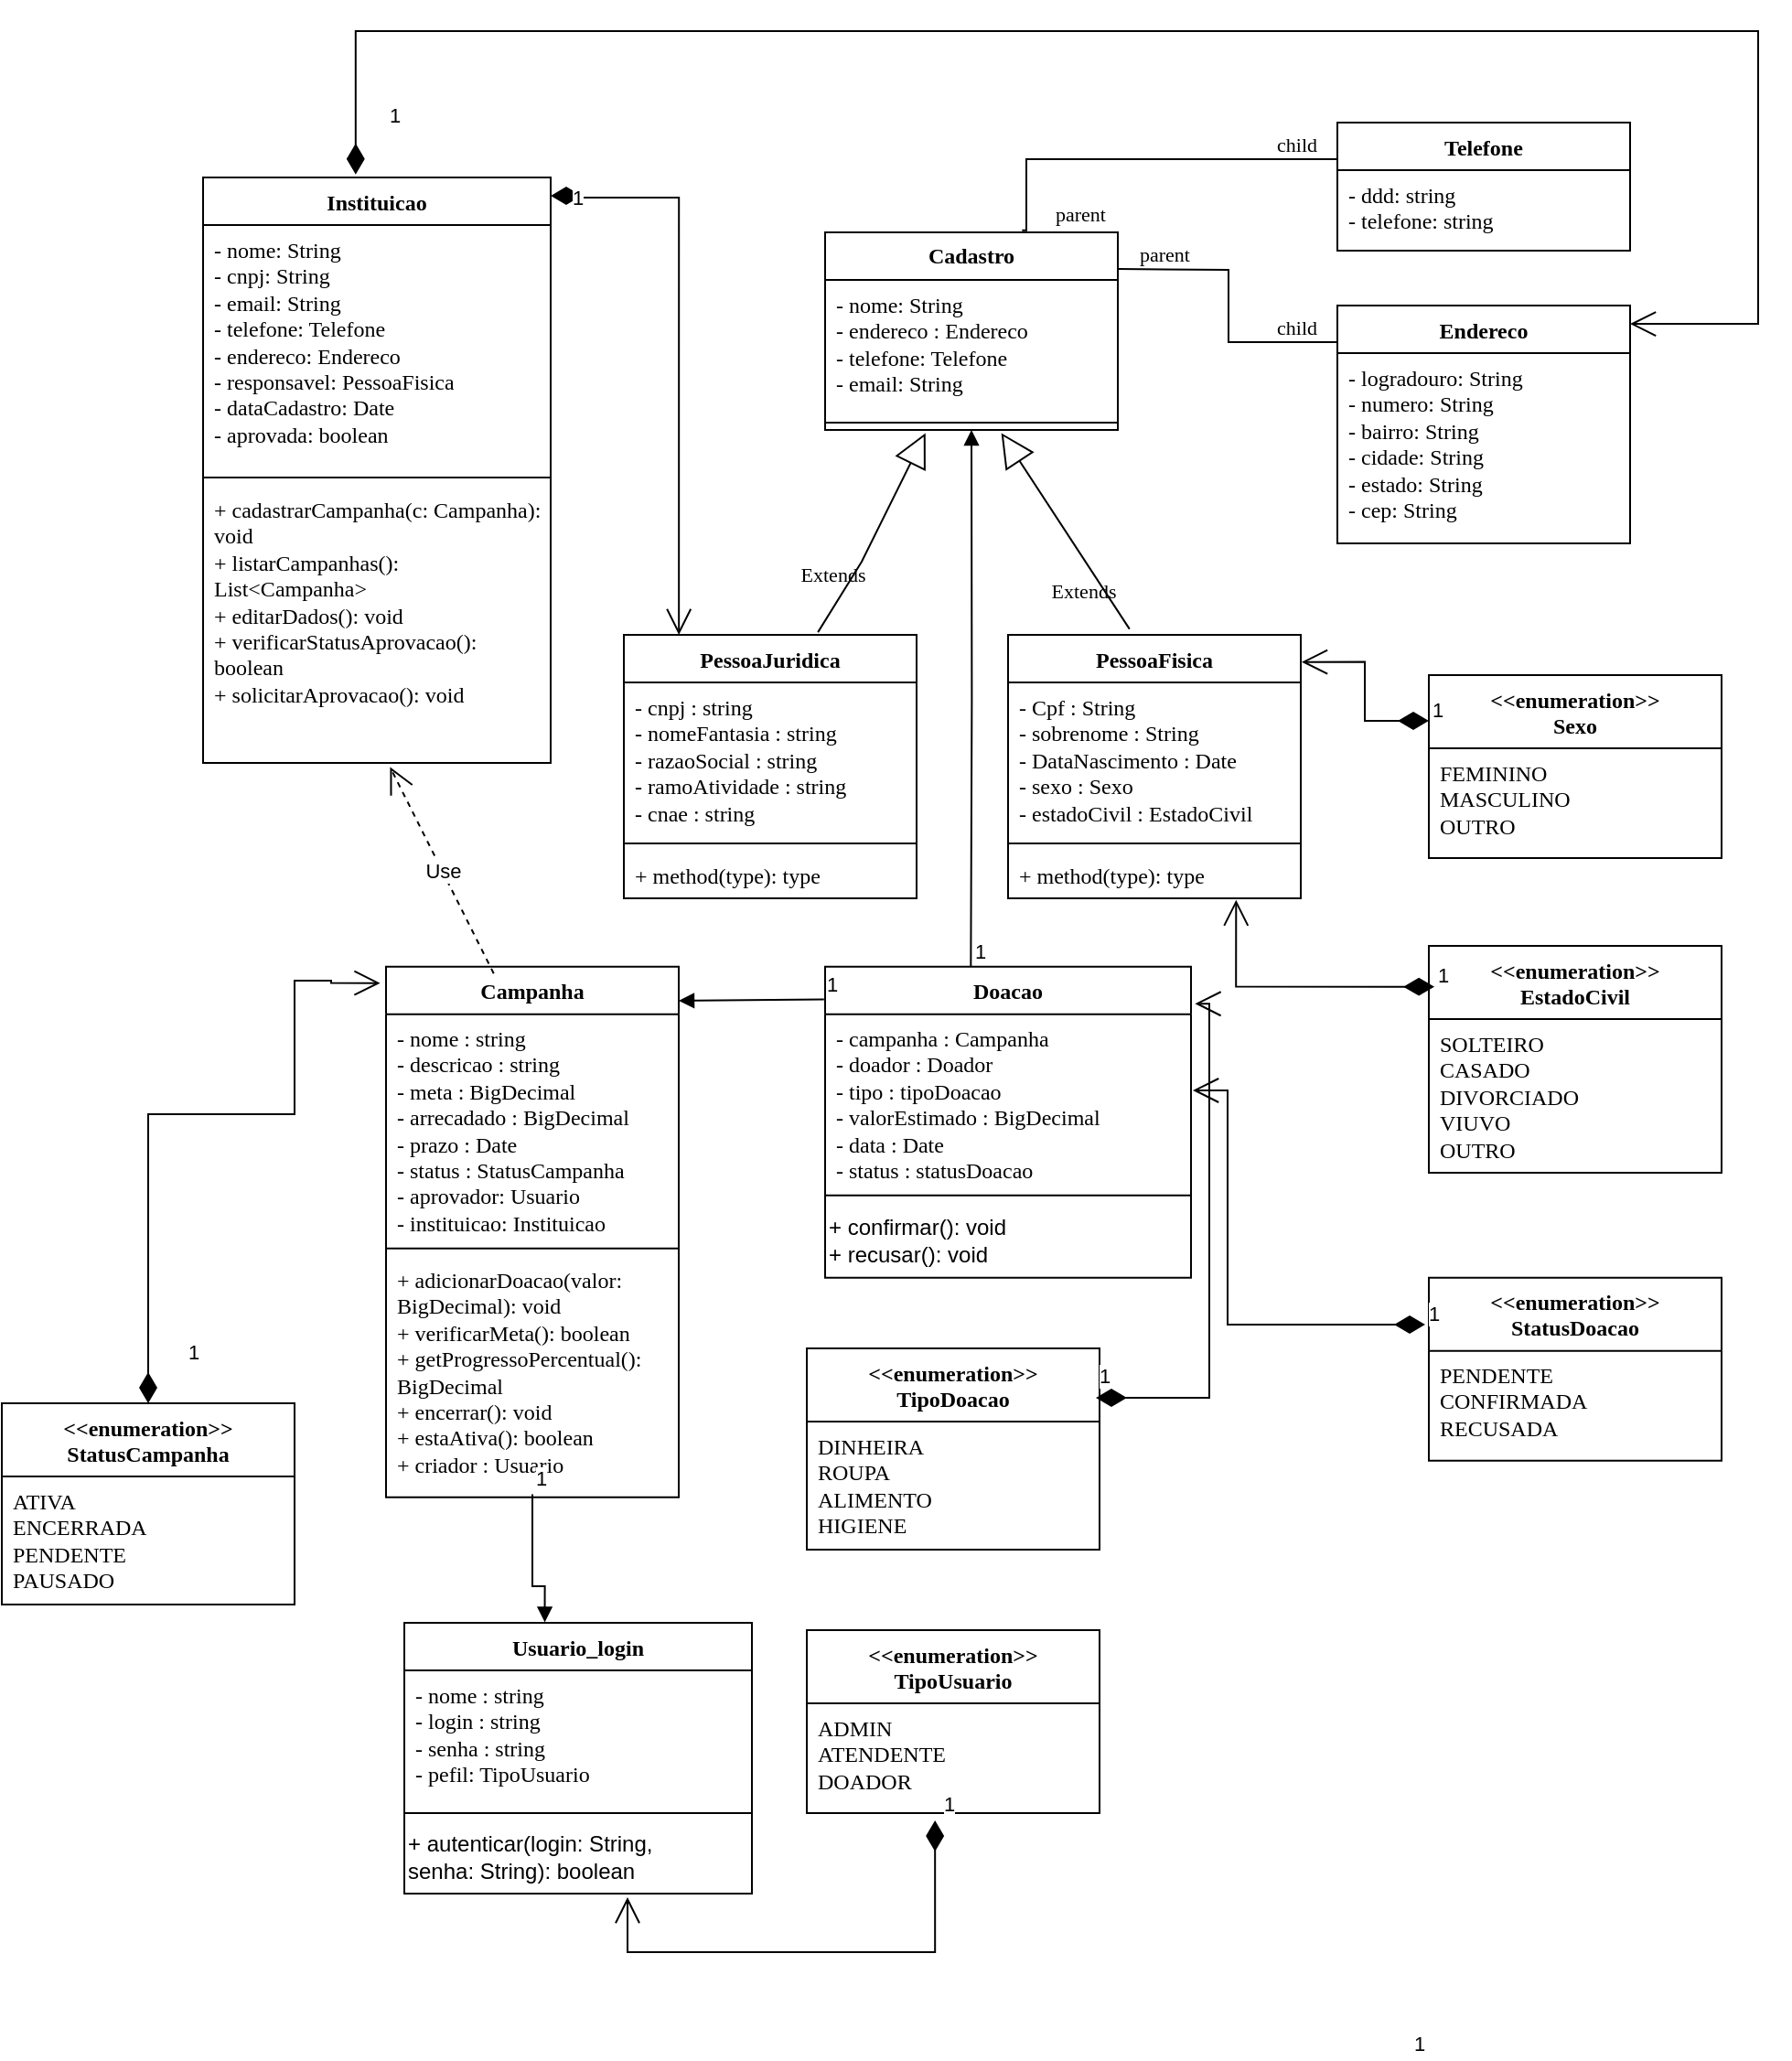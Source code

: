 <mxfile version="27.0.6">
  <diagram name="Página-1" id="Uz97ylPjJ_wwzJIO0zC5">
    <mxGraphModel dx="3009" dy="2378" grid="1" gridSize="10" guides="1" tooltips="1" connect="1" arrows="1" fold="1" page="1" pageScale="1" pageWidth="827" pageHeight="1169" math="0" shadow="0">
      <root>
        <mxCell id="0" />
        <mxCell id="1" parent="0" />
        <mxCell id="RUQ-twvdtsaF-got7et5-1" value="Cadastro" style="swimlane;fontStyle=1;align=center;verticalAlign=middle;childLayout=stackLayout;horizontal=1;startSize=26;horizontalStack=0;resizeParent=1;resizeParentMax=0;resizeLast=0;collapsible=1;marginBottom=0;whiteSpace=wrap;html=1;fontFamily=Tahoma;fontColor=default;labelBackgroundColor=none;labelBorderColor=none;" parent="1" vertex="1">
          <mxGeometry x="290" y="80" width="160" height="108" as="geometry" />
        </mxCell>
        <mxCell id="RUQ-twvdtsaF-got7et5-2" value="- nome: String&amp;nbsp;&amp;nbsp;&lt;div&gt;&lt;span style=&quot;&quot;&gt;- endereco : Endereco&lt;/span&gt;&lt;/div&gt;&lt;div&gt;- telefone: Telefone&lt;br&gt;- email: String&lt;/div&gt;" style="text;strokeColor=none;fillColor=none;align=left;verticalAlign=top;spacingLeft=4;spacingRight=4;overflow=hidden;rotatable=0;points=[[0,0.5],[1,0.5]];portConstraint=eastwest;whiteSpace=wrap;html=1;fontFamily=Tahoma;fontColor=default;labelBackgroundColor=none;labelBorderColor=none;" parent="RUQ-twvdtsaF-got7et5-1" vertex="1">
          <mxGeometry y="26" width="160" height="74" as="geometry" />
        </mxCell>
        <mxCell id="RUQ-twvdtsaF-got7et5-3" value="" style="line;strokeWidth=1;fillColor=none;align=left;verticalAlign=middle;spacingTop=-1;spacingLeft=3;spacingRight=3;rotatable=0;labelPosition=right;points=[];portConstraint=eastwest;strokeColor=inherit;fontFamily=Tahoma;fontColor=default;labelBackgroundColor=none;labelBorderColor=none;" parent="RUQ-twvdtsaF-got7et5-1" vertex="1">
          <mxGeometry y="100" width="160" height="8" as="geometry" />
        </mxCell>
        <mxCell id="RUQ-twvdtsaF-got7et5-5" value="PessoaFisica" style="swimlane;fontStyle=1;align=center;verticalAlign=top;childLayout=stackLayout;horizontal=1;startSize=26;horizontalStack=0;resizeParent=1;resizeParentMax=0;resizeLast=0;collapsible=1;marginBottom=0;whiteSpace=wrap;html=1;fontFamily=Tahoma;fontColor=default;labelBackgroundColor=none;labelBorderColor=none;" parent="1" vertex="1">
          <mxGeometry x="390" y="300" width="160" height="144" as="geometry" />
        </mxCell>
        <mxCell id="RUQ-twvdtsaF-got7et5-6" value="- Cpf : String&lt;div&gt;&lt;div&gt;- sobrenome : String&lt;/div&gt;&lt;/div&gt;&lt;div&gt;-&amp;nbsp;&lt;span style=&quot;&quot;&gt;DataNascimento : Date&lt;/span&gt;&lt;/div&gt;&lt;div&gt;&lt;span style=&quot;&quot;&gt;- sexo : Sexo&lt;/span&gt;&lt;/div&gt;&lt;div&gt;&lt;span style=&quot;&quot;&gt;- estadoCivil : EstadoCivil&lt;/span&gt;&lt;/div&gt;&lt;div&gt;&lt;span style=&quot;&quot;&gt;&lt;br&gt;&lt;/span&gt;&lt;/div&gt;" style="text;strokeColor=none;fillColor=none;align=left;verticalAlign=top;spacingLeft=4;spacingRight=4;overflow=hidden;rotatable=0;points=[[0,0.5],[1,0.5]];portConstraint=eastwest;whiteSpace=wrap;html=1;fontFamily=Tahoma;fontColor=default;labelBackgroundColor=none;labelBorderColor=none;" parent="RUQ-twvdtsaF-got7et5-5" vertex="1">
          <mxGeometry y="26" width="160" height="84" as="geometry" />
        </mxCell>
        <mxCell id="RUQ-twvdtsaF-got7et5-7" value="" style="line;strokeWidth=1;fillColor=none;align=left;verticalAlign=middle;spacingTop=-1;spacingLeft=3;spacingRight=3;rotatable=0;labelPosition=right;points=[];portConstraint=eastwest;strokeColor=inherit;fontFamily=Tahoma;fontColor=default;labelBackgroundColor=none;labelBorderColor=none;" parent="RUQ-twvdtsaF-got7et5-5" vertex="1">
          <mxGeometry y="110" width="160" height="8" as="geometry" />
        </mxCell>
        <mxCell id="RUQ-twvdtsaF-got7et5-8" value="+ method(type): type" style="text;strokeColor=none;fillColor=none;align=left;verticalAlign=top;spacingLeft=4;spacingRight=4;overflow=hidden;rotatable=0;points=[[0,0.5],[1,0.5]];portConstraint=eastwest;whiteSpace=wrap;html=1;fontFamily=Tahoma;fontColor=default;labelBackgroundColor=none;labelBorderColor=none;" parent="RUQ-twvdtsaF-got7et5-5" vertex="1">
          <mxGeometry y="118" width="160" height="26" as="geometry" />
        </mxCell>
        <mxCell id="RUQ-twvdtsaF-got7et5-9" value="PessoaJuridica" style="swimlane;fontStyle=1;align=center;verticalAlign=top;childLayout=stackLayout;horizontal=1;startSize=26;horizontalStack=0;resizeParent=1;resizeParentMax=0;resizeLast=0;collapsible=1;marginBottom=0;whiteSpace=wrap;html=1;fontFamily=Tahoma;fontColor=default;labelBackgroundColor=none;labelBorderColor=none;" parent="1" vertex="1">
          <mxGeometry x="180" y="300" width="160" height="144" as="geometry" />
        </mxCell>
        <mxCell id="RUQ-twvdtsaF-got7et5-10" value="&lt;div&gt;&lt;span style=&quot;&quot;&gt;- cnpj : string&lt;/span&gt;&lt;/div&gt;&lt;div&gt;&lt;span style=&quot;&quot;&gt;- nomeFantasia : string&lt;/span&gt;&lt;/div&gt;&lt;div&gt;&lt;span style=&quot;&quot;&gt;- razaoSocial : string&lt;/span&gt;&lt;/div&gt;&lt;div&gt;&lt;span style=&quot;&quot;&gt;- ramoAtividade : string&lt;/span&gt;&lt;/div&gt;&lt;div&gt;&lt;span style=&quot;&quot;&gt;- cnae : string&lt;/span&gt;&lt;/div&gt;" style="text;strokeColor=none;fillColor=none;align=left;verticalAlign=top;spacingLeft=4;spacingRight=4;overflow=hidden;rotatable=0;points=[[0,0.5],[1,0.5]];portConstraint=eastwest;whiteSpace=wrap;html=1;fontFamily=Tahoma;fontColor=default;labelBackgroundColor=none;labelBorderColor=none;" parent="RUQ-twvdtsaF-got7et5-9" vertex="1">
          <mxGeometry y="26" width="160" height="84" as="geometry" />
        </mxCell>
        <mxCell id="RUQ-twvdtsaF-got7et5-11" value="" style="line;strokeWidth=1;fillColor=none;align=left;verticalAlign=middle;spacingTop=-1;spacingLeft=3;spacingRight=3;rotatable=0;labelPosition=right;points=[];portConstraint=eastwest;strokeColor=inherit;fontFamily=Tahoma;fontColor=default;labelBackgroundColor=none;labelBorderColor=none;" parent="RUQ-twvdtsaF-got7et5-9" vertex="1">
          <mxGeometry y="110" width="160" height="8" as="geometry" />
        </mxCell>
        <mxCell id="RUQ-twvdtsaF-got7et5-12" value="+ method(type): type" style="text;strokeColor=none;fillColor=none;align=left;verticalAlign=top;spacingLeft=4;spacingRight=4;overflow=hidden;rotatable=0;points=[[0,0.5],[1,0.5]];portConstraint=eastwest;whiteSpace=wrap;html=1;fontFamily=Tahoma;fontColor=default;labelBackgroundColor=none;labelBorderColor=none;" parent="RUQ-twvdtsaF-got7et5-9" vertex="1">
          <mxGeometry y="118" width="160" height="26" as="geometry" />
        </mxCell>
        <mxCell id="RUQ-twvdtsaF-got7et5-13" value="Extends" style="endArrow=block;endSize=16;endFill=0;html=1;rounded=0;exitX=0.415;exitY=-0.022;exitDx=0;exitDy=0;exitPerimeter=0;fontFamily=Tahoma;fontColor=default;labelBackgroundColor=none;labelBorderColor=none;entryX=0.602;entryY=1.212;entryDx=0;entryDy=0;entryPerimeter=0;" parent="1" source="RUQ-twvdtsaF-got7et5-5" edge="1" target="RUQ-twvdtsaF-got7et5-3">
          <mxGeometry x="-0.5" y="10" width="160" relative="1" as="geometry">
            <mxPoint x="370" y="250" as="sourcePoint" />
            <mxPoint x="420" y="230" as="targetPoint" />
            <mxPoint as="offset" />
          </mxGeometry>
        </mxCell>
        <mxCell id="RUQ-twvdtsaF-got7et5-14" value="Extends" style="endArrow=block;endSize=16;endFill=0;html=1;rounded=0;exitX=0.663;exitY=-0.01;exitDx=0;exitDy=0;exitPerimeter=0;fontFamily=Tahoma;fontColor=default;labelBackgroundColor=none;labelBorderColor=none;entryX=0.343;entryY=1.212;entryDx=0;entryDy=0;entryPerimeter=0;" parent="1" source="RUQ-twvdtsaF-got7et5-9" target="RUQ-twvdtsaF-got7et5-3" edge="1">
          <mxGeometry x="-0.5" y="10" width="160" relative="1" as="geometry">
            <mxPoint x="290" y="283" as="sourcePoint" />
            <mxPoint x="326.32" y="233.15" as="targetPoint" />
            <mxPoint as="offset" />
            <Array as="points">
              <mxPoint x="310" y="260" />
            </Array>
          </mxGeometry>
        </mxCell>
        <mxCell id="RUQ-twvdtsaF-got7et5-15" value="Telefone" style="swimlane;fontStyle=1;align=center;verticalAlign=top;childLayout=stackLayout;horizontal=1;startSize=26;horizontalStack=0;resizeParent=1;resizeParentMax=0;resizeLast=0;collapsible=1;marginBottom=0;whiteSpace=wrap;html=1;fontFamily=Tahoma;fontColor=default;labelBackgroundColor=none;labelBorderColor=none;" parent="1" vertex="1">
          <mxGeometry x="570" y="20" width="160" height="70" as="geometry" />
        </mxCell>
        <mxCell id="RUQ-twvdtsaF-got7et5-16" value="- ddd: string&lt;div&gt;- telefone: string&lt;/div&gt;" style="text;strokeColor=none;fillColor=none;align=left;verticalAlign=top;spacingLeft=4;spacingRight=4;overflow=hidden;rotatable=0;points=[[0,0.5],[1,0.5]];portConstraint=eastwest;whiteSpace=wrap;html=1;fontFamily=Tahoma;fontColor=default;labelBackgroundColor=none;labelBorderColor=none;" parent="RUQ-twvdtsaF-got7et5-15" vertex="1">
          <mxGeometry y="26" width="160" height="44" as="geometry" />
        </mxCell>
        <mxCell id="RUQ-twvdtsaF-got7et5-17" value="Endereco" style="swimlane;fontStyle=1;align=center;verticalAlign=top;childLayout=stackLayout;horizontal=1;startSize=26;horizontalStack=0;resizeParent=1;resizeParentMax=0;resizeLast=0;collapsible=1;marginBottom=0;whiteSpace=wrap;html=1;fontFamily=Tahoma;fontColor=default;labelBackgroundColor=none;labelBorderColor=none;" parent="1" vertex="1">
          <mxGeometry x="570" y="120" width="160" height="130" as="geometry" />
        </mxCell>
        <mxCell id="RUQ-twvdtsaF-got7et5-18" value="&lt;div&gt;- logradouro: String&amp;nbsp;&amp;nbsp;&lt;/div&gt;&lt;div&gt;- numero: String&amp;nbsp;&amp;nbsp;&lt;/div&gt;&lt;div&gt;- bairro: String&amp;nbsp;&amp;nbsp;&lt;/div&gt;&lt;div&gt;- cidade: String&amp;nbsp;&amp;nbsp;&lt;/div&gt;&lt;div&gt;- estado: String&amp;nbsp;&amp;nbsp;&lt;/div&gt;&lt;div&gt;- cep: String&amp;nbsp;&amp;nbsp;&lt;/div&gt;" style="text;strokeColor=none;fillColor=none;align=left;verticalAlign=top;spacingLeft=4;spacingRight=4;overflow=hidden;rotatable=0;points=[[0,0.5],[1,0.5]];portConstraint=eastwest;whiteSpace=wrap;html=1;fontFamily=Tahoma;fontColor=default;labelBackgroundColor=none;labelBorderColor=none;" parent="RUQ-twvdtsaF-got7et5-17" vertex="1">
          <mxGeometry y="26" width="160" height="104" as="geometry" />
        </mxCell>
        <mxCell id="RUQ-twvdtsaF-got7et5-19" value="" style="endArrow=none;html=1;edgeStyle=orthogonalEdgeStyle;rounded=0;exitX=0.673;exitY=-0.01;exitDx=0;exitDy=0;exitPerimeter=0;fontFamily=Tahoma;fontColor=default;labelBackgroundColor=none;labelBorderColor=none;" parent="1" source="RUQ-twvdtsaF-got7et5-1" edge="1">
          <mxGeometry relative="1" as="geometry">
            <mxPoint x="400" y="40" as="sourcePoint" />
            <mxPoint x="570" y="40" as="targetPoint" />
            <Array as="points">
              <mxPoint x="400" y="79" />
              <mxPoint x="400" y="40" />
            </Array>
          </mxGeometry>
        </mxCell>
        <mxCell id="RUQ-twvdtsaF-got7et5-20" value="parent" style="edgeLabel;resizable=0;html=1;align=left;verticalAlign=bottom;fontFamily=Tahoma;fontColor=default;labelBackgroundColor=none;labelBorderColor=none;" parent="RUQ-twvdtsaF-got7et5-19" connectable="0" vertex="1">
          <mxGeometry x="-1" relative="1" as="geometry">
            <mxPoint x="16" as="offset" />
          </mxGeometry>
        </mxCell>
        <mxCell id="RUQ-twvdtsaF-got7et5-21" value="child" style="edgeLabel;resizable=0;html=1;align=right;verticalAlign=bottom;fontFamily=Tahoma;fontColor=default;labelBackgroundColor=none;labelBorderColor=none;" parent="RUQ-twvdtsaF-got7et5-19" connectable="0" vertex="1">
          <mxGeometry x="1" relative="1" as="geometry">
            <mxPoint x="-10" as="offset" />
          </mxGeometry>
        </mxCell>
        <mxCell id="RUQ-twvdtsaF-got7et5-22" value="" style="endArrow=none;html=1;edgeStyle=orthogonalEdgeStyle;rounded=0;entryX=0;entryY=0.154;entryDx=0;entryDy=0;entryPerimeter=0;fontFamily=Tahoma;fontColor=default;labelBackgroundColor=none;labelBorderColor=none;" parent="1" target="RUQ-twvdtsaF-got7et5-17" edge="1">
          <mxGeometry relative="1" as="geometry">
            <mxPoint x="450" y="100" as="sourcePoint" />
            <mxPoint x="610" y="100" as="targetPoint" />
          </mxGeometry>
        </mxCell>
        <mxCell id="RUQ-twvdtsaF-got7et5-23" value="parent" style="edgeLabel;resizable=0;html=1;align=left;verticalAlign=bottom;fontFamily=Tahoma;fontColor=default;labelBackgroundColor=none;labelBorderColor=none;" parent="RUQ-twvdtsaF-got7et5-22" connectable="0" vertex="1">
          <mxGeometry x="-1" relative="1" as="geometry">
            <mxPoint x="10" as="offset" />
          </mxGeometry>
        </mxCell>
        <mxCell id="RUQ-twvdtsaF-got7et5-24" value="child" style="edgeLabel;resizable=0;html=1;align=right;verticalAlign=bottom;fontFamily=Tahoma;fontColor=default;labelBackgroundColor=none;labelBorderColor=none;" parent="RUQ-twvdtsaF-got7et5-22" connectable="0" vertex="1">
          <mxGeometry x="1" relative="1" as="geometry">
            <mxPoint x="-10" as="offset" />
          </mxGeometry>
        </mxCell>
        <mxCell id="RUQ-twvdtsaF-got7et5-25" value="&amp;lt;&amp;lt;enumeration&amp;gt;&amp;gt;&lt;div&gt;EstadoCivil&lt;/div&gt;" style="swimlane;fontStyle=1;align=center;verticalAlign=top;childLayout=stackLayout;horizontal=1;startSize=40;horizontalStack=0;resizeParent=1;resizeParentMax=0;resizeLast=0;collapsible=1;marginBottom=0;whiteSpace=wrap;html=1;fontFamily=Tahoma;fontColor=default;labelBackgroundColor=none;labelBorderColor=none;" parent="1" vertex="1">
          <mxGeometry x="620" y="470" width="160" height="124" as="geometry" />
        </mxCell>
        <mxCell id="RUQ-twvdtsaF-got7et5-26" value="SOLTEIRO&lt;div&gt;CASADO&lt;/div&gt;&lt;div&gt;DIVORCIADO&lt;/div&gt;&lt;div&gt;VIUVO&lt;/div&gt;&lt;div&gt;OUTRO&lt;/div&gt;" style="text;strokeColor=none;fillColor=none;align=left;verticalAlign=top;spacingLeft=4;spacingRight=4;overflow=hidden;rotatable=0;points=[[0,0.5],[1,0.5]];portConstraint=eastwest;whiteSpace=wrap;html=1;fontFamily=Tahoma;fontColor=default;labelBackgroundColor=none;labelBorderColor=none;" parent="RUQ-twvdtsaF-got7et5-25" vertex="1">
          <mxGeometry y="40" width="160" height="84" as="geometry" />
        </mxCell>
        <mxCell id="RUQ-twvdtsaF-got7et5-27" value="&amp;lt;&amp;lt;enumeration&amp;gt;&amp;gt;&lt;div&gt;Sexo&lt;/div&gt;" style="swimlane;fontStyle=1;align=center;verticalAlign=top;childLayout=stackLayout;horizontal=1;startSize=40;horizontalStack=0;resizeParent=1;resizeParentMax=0;resizeLast=0;collapsible=1;marginBottom=0;whiteSpace=wrap;html=1;fontFamily=Tahoma;fontColor=default;labelBackgroundColor=none;labelBorderColor=none;" parent="1" vertex="1">
          <mxGeometry x="620" y="322" width="160" height="100" as="geometry" />
        </mxCell>
        <mxCell id="RUQ-twvdtsaF-got7et5-28" value="FEMININO&lt;div&gt;MASCULINO&lt;/div&gt;&lt;div&gt;OUTRO&lt;/div&gt;" style="text;strokeColor=none;fillColor=none;align=left;verticalAlign=top;spacingLeft=4;spacingRight=4;overflow=hidden;rotatable=0;points=[[0,0.5],[1,0.5]];portConstraint=eastwest;whiteSpace=wrap;html=1;fontFamily=Tahoma;fontColor=default;labelBackgroundColor=none;labelBorderColor=none;" parent="RUQ-twvdtsaF-got7et5-27" vertex="1">
          <mxGeometry y="40" width="160" height="60" as="geometry" />
        </mxCell>
        <mxCell id="RUQ-twvdtsaF-got7et5-29" value="1" style="endArrow=open;html=1;endSize=12;startArrow=diamondThin;startSize=14;startFill=1;edgeStyle=orthogonalEdgeStyle;align=left;verticalAlign=bottom;rounded=0;entryX=1.003;entryY=0.103;entryDx=0;entryDy=0;entryPerimeter=0;exitX=0;exitY=0.25;exitDx=0;exitDy=0;" parent="1" source="RUQ-twvdtsaF-got7et5-27" target="RUQ-twvdtsaF-got7et5-5" edge="1">
          <mxGeometry x="-1" y="3" relative="1" as="geometry">
            <mxPoint x="760" y="299.5" as="sourcePoint" />
            <mxPoint x="800" y="189.5" as="targetPoint" />
          </mxGeometry>
        </mxCell>
        <mxCell id="RUQ-twvdtsaF-got7et5-30" value="1" style="endArrow=open;html=1;endSize=12;startArrow=diamondThin;startSize=14;startFill=1;edgeStyle=orthogonalEdgeStyle;align=left;verticalAlign=bottom;rounded=0;entryX=0.779;entryY=1.032;entryDx=0;entryDy=0;entryPerimeter=0;exitX=0.019;exitY=0.18;exitDx=0;exitDy=0;exitPerimeter=0;" parent="1" source="RUQ-twvdtsaF-got7et5-25" target="RUQ-twvdtsaF-got7et5-8" edge="1">
          <mxGeometry x="-1" y="3" relative="1" as="geometry">
            <mxPoint x="560" y="490" as="sourcePoint" />
            <mxPoint x="590" y="460" as="targetPoint" />
            <Array as="points">
              <mxPoint x="515" y="492" />
            </Array>
          </mxGeometry>
        </mxCell>
        <mxCell id="RUQ-twvdtsaF-got7et5-31" value="Campanha" style="swimlane;fontStyle=1;align=center;verticalAlign=top;childLayout=stackLayout;horizontal=1;startSize=26;horizontalStack=0;resizeParent=1;resizeParentMax=0;resizeLast=0;collapsible=1;marginBottom=0;whiteSpace=wrap;html=1;fontFamily=Tahoma;fontColor=default;labelBackgroundColor=none;labelBorderColor=none;" parent="1" vertex="1">
          <mxGeometry x="50" y="481.34" width="160" height="290" as="geometry" />
        </mxCell>
        <mxCell id="RUQ-twvdtsaF-got7et5-32" value="- nome : string&lt;div&gt;- descricao : string&lt;/div&gt;&lt;div&gt;- meta :&amp;nbsp;&lt;span style=&quot;background-color: transparent; color: light-dark(rgb(0, 0, 0), rgb(255, 255, 255));&quot;&gt;BigDecimal&lt;/span&gt;&lt;/div&gt;&lt;div&gt;&lt;span style=&quot;background-color: transparent; color: light-dark(rgb(0, 0, 0), rgb(255, 255, 255));&quot;&gt;- arrecadado :&amp;nbsp;&lt;/span&gt;&lt;span style=&quot;background-color: transparent; color: light-dark(rgb(0, 0, 0), rgb(255, 255, 255));&quot;&gt;BigDecimal&lt;/span&gt;&lt;/div&gt;&lt;div&gt;&lt;span style=&quot;background-color: transparent; color: light-dark(rgb(0, 0, 0), rgb(255, 255, 255));&quot;&gt;- prazo : Date&lt;/span&gt;&lt;/div&gt;&lt;div&gt;&lt;span style=&quot;background-color: transparent; color: light-dark(rgb(0, 0, 0), rgb(255, 255, 255));&quot;&gt;- status : StatusCampanha&lt;/span&gt;&lt;/div&gt;&lt;div&gt;&lt;span style=&quot;background-color: transparent; color: light-dark(rgb(0, 0, 0), rgb(255, 255, 255));&quot;&gt;- aprovador: Usuario&lt;/span&gt;&lt;/div&gt;&lt;div&gt;&lt;span style=&quot;background-color: transparent;&quot;&gt;&lt;div style=&quot;&quot;&gt;- instituicao: Instituicao&lt;/div&gt;&lt;div style=&quot;color: light-dark(rgb(0, 0, 0), rgb(255, 255, 255));&quot;&gt;&lt;br&gt;&lt;/div&gt;&lt;/span&gt;&lt;/div&gt;" style="text;strokeColor=none;fillColor=none;align=left;verticalAlign=top;spacingLeft=4;spacingRight=4;overflow=hidden;rotatable=0;points=[[0,0.5],[1,0.5]];portConstraint=eastwest;whiteSpace=wrap;html=1;fontFamily=Tahoma;fontColor=default;labelBackgroundColor=none;labelBorderColor=none;" parent="RUQ-twvdtsaF-got7et5-31" vertex="1">
          <mxGeometry y="26" width="160" height="124" as="geometry" />
        </mxCell>
        <mxCell id="RUQ-twvdtsaF-got7et5-33" value="" style="line;strokeWidth=1;fillColor=none;align=left;verticalAlign=middle;spacingTop=-1;spacingLeft=3;spacingRight=3;rotatable=0;labelPosition=right;points=[];portConstraint=eastwest;strokeColor=inherit;fontFamily=Tahoma;fontColor=default;labelBackgroundColor=none;labelBorderColor=none;" parent="RUQ-twvdtsaF-got7et5-31" vertex="1">
          <mxGeometry y="150" width="160" height="8" as="geometry" />
        </mxCell>
        <mxCell id="RUQ-twvdtsaF-got7et5-34" value="&lt;div&gt;+ adicionarDoacao(valor: BigDecimal): void&lt;/div&gt;&lt;div&gt;+ verificarMeta(): boolean&lt;/div&gt;&lt;div&gt;+ getProgressoPercentual(): BigDecimal&lt;/div&gt;&lt;div&gt;&lt;div&gt;+ encerrar(): void&lt;/div&gt;&lt;div&gt;+ estaAtiva(): boolean&lt;/div&gt;&lt;/div&gt;&lt;div&gt;+ criador : Usuario&lt;/div&gt;" style="text;strokeColor=none;fillColor=none;align=left;verticalAlign=top;spacingLeft=4;spacingRight=4;overflow=hidden;rotatable=0;points=[[0,0.5],[1,0.5]];portConstraint=eastwest;whiteSpace=wrap;html=1;fontFamily=Tahoma;fontColor=default;labelBackgroundColor=none;labelBorderColor=none;" parent="RUQ-twvdtsaF-got7et5-31" vertex="1">
          <mxGeometry y="158" width="160" height="132" as="geometry" />
        </mxCell>
        <mxCell id="RUQ-twvdtsaF-got7et5-35" value="&amp;lt;&amp;lt;enumeration&amp;gt;&amp;gt;&lt;div&gt;StatusCampanha&lt;/div&gt;" style="swimlane;fontStyle=1;align=center;verticalAlign=top;childLayout=stackLayout;horizontal=1;startSize=40;horizontalStack=0;resizeParent=1;resizeParentMax=0;resizeLast=0;collapsible=1;marginBottom=0;whiteSpace=wrap;html=1;fontFamily=Tahoma;fontColor=default;labelBackgroundColor=none;labelBorderColor=none;" parent="1" vertex="1">
          <mxGeometry x="-160" y="720" width="160" height="110" as="geometry" />
        </mxCell>
        <mxCell id="RUQ-twvdtsaF-got7et5-36" value="ATIVA&lt;div&gt;ENCERRADA&lt;/div&gt;&lt;div&gt;&lt;span style=&quot;background-color: transparent; color: light-dark(rgb(0, 0, 0), rgb(255, 255, 255));&quot;&gt;PENDENTE&lt;/span&gt;&lt;/div&gt;&lt;div&gt;&lt;span style=&quot;background-color: transparent; color: light-dark(rgb(0, 0, 0), rgb(255, 255, 255));&quot;&gt;PAUSADO&lt;/span&gt;&lt;/div&gt;" style="text;strokeColor=none;fillColor=none;align=left;verticalAlign=top;spacingLeft=4;spacingRight=4;overflow=hidden;rotatable=0;points=[[0,0.5],[1,0.5]];portConstraint=eastwest;whiteSpace=wrap;html=1;fontFamily=Tahoma;fontColor=default;labelBackgroundColor=none;labelBorderColor=none;" parent="RUQ-twvdtsaF-got7et5-35" vertex="1">
          <mxGeometry y="40" width="160" height="70" as="geometry" />
        </mxCell>
        <mxCell id="RUQ-twvdtsaF-got7et5-37" value="&amp;lt;&amp;lt;enumeration&amp;gt;&amp;gt;&lt;div&gt;TipoDoacao&lt;/div&gt;" style="swimlane;fontStyle=1;align=center;verticalAlign=top;childLayout=stackLayout;horizontal=1;startSize=40;horizontalStack=0;resizeParent=1;resizeParentMax=0;resizeLast=0;collapsible=1;marginBottom=0;whiteSpace=wrap;html=1;fontFamily=Tahoma;fontColor=default;labelBackgroundColor=none;labelBorderColor=none;" parent="1" vertex="1">
          <mxGeometry x="280" y="690" width="160" height="110" as="geometry" />
        </mxCell>
        <mxCell id="RUQ-twvdtsaF-got7et5-38" value="DINHEIRA&lt;div&gt;ROUPA&lt;/div&gt;&lt;div&gt;ALIMENTO&lt;/div&gt;&lt;div&gt;HIGIENE&lt;/div&gt;" style="text;strokeColor=none;fillColor=none;align=left;verticalAlign=top;spacingLeft=4;spacingRight=4;overflow=hidden;rotatable=0;points=[[0,0.5],[1,0.5]];portConstraint=eastwest;whiteSpace=wrap;html=1;fontFamily=Tahoma;fontColor=default;labelBackgroundColor=none;labelBorderColor=none;" parent="RUQ-twvdtsaF-got7et5-37" vertex="1">
          <mxGeometry y="40" width="160" height="70" as="geometry" />
        </mxCell>
        <mxCell id="RUQ-twvdtsaF-got7et5-39" value="&amp;lt;&amp;lt;enumeration&amp;gt;&amp;gt;&lt;div&gt;StatusDoacao&lt;/div&gt;" style="swimlane;fontStyle=1;align=center;verticalAlign=top;childLayout=stackLayout;horizontal=1;startSize=40;horizontalStack=0;resizeParent=1;resizeParentMax=0;resizeLast=0;collapsible=1;marginBottom=0;whiteSpace=wrap;html=1;fontFamily=Tahoma;fontColor=default;labelBackgroundColor=none;labelBorderColor=none;" parent="1" vertex="1">
          <mxGeometry x="620" y="651.34" width="160" height="100" as="geometry" />
        </mxCell>
        <mxCell id="RUQ-twvdtsaF-got7et5-40" value="PENDENTE&lt;div&gt;CONFIRMADA&lt;/div&gt;&lt;div&gt;RECUSADA&lt;/div&gt;" style="text;strokeColor=none;fillColor=none;align=left;verticalAlign=top;spacingLeft=4;spacingRight=4;overflow=hidden;rotatable=0;points=[[0,0.5],[1,0.5]];portConstraint=eastwest;whiteSpace=wrap;html=1;fontFamily=Tahoma;fontColor=default;labelBackgroundColor=none;labelBorderColor=none;" parent="RUQ-twvdtsaF-got7et5-39" vertex="1">
          <mxGeometry y="40" width="160" height="60" as="geometry" />
        </mxCell>
        <mxCell id="RUQ-twvdtsaF-got7et5-41" value="&amp;lt;&amp;lt;enumeration&amp;gt;&amp;gt;&lt;div&gt;TipoUsuario&lt;/div&gt;" style="swimlane;fontStyle=1;align=center;verticalAlign=top;childLayout=stackLayout;horizontal=1;startSize=40;horizontalStack=0;resizeParent=1;resizeParentMax=0;resizeLast=0;collapsible=1;marginBottom=0;whiteSpace=wrap;html=1;fontFamily=Tahoma;fontColor=default;labelBackgroundColor=none;labelBorderColor=none;" parent="1" vertex="1">
          <mxGeometry x="280" y="844" width="160" height="100" as="geometry" />
        </mxCell>
        <mxCell id="RUQ-twvdtsaF-got7et5-42" value="ADMIN&lt;div&gt;ATENDENTE&lt;/div&gt;&lt;div&gt;DOADOR&lt;/div&gt;" style="text;strokeColor=none;fillColor=none;align=left;verticalAlign=top;spacingLeft=4;spacingRight=4;overflow=hidden;rotatable=0;points=[[0,0.5],[1,0.5]];portConstraint=eastwest;whiteSpace=wrap;html=1;fontFamily=Tahoma;fontColor=default;labelBackgroundColor=none;labelBorderColor=none;" parent="RUQ-twvdtsaF-got7et5-41" vertex="1">
          <mxGeometry y="40" width="160" height="60" as="geometry" />
        </mxCell>
        <mxCell id="RUQ-twvdtsaF-got7et5-43" value="Doacao" style="swimlane;fontStyle=1;align=center;verticalAlign=top;childLayout=stackLayout;horizontal=1;startSize=26;horizontalStack=0;resizeParent=1;resizeParentMax=0;resizeLast=0;collapsible=1;marginBottom=0;whiteSpace=wrap;html=1;fontFamily=Tahoma;fontColor=default;labelBackgroundColor=none;labelBorderColor=none;" parent="1" vertex="1">
          <mxGeometry x="290" y="481.34" width="200" height="170" as="geometry" />
        </mxCell>
        <mxCell id="RUQ-twvdtsaF-got7et5-44" value="- campanha : Campanha&lt;div&gt;- doador : Doador&lt;/div&gt;&lt;div&gt;&lt;span style=&quot;background-color: transparent; color: light-dark(rgb(0, 0, 0), rgb(255, 255, 255));&quot;&gt;- tipo : tipoDoacao&lt;/span&gt;&lt;/div&gt;&lt;div&gt;- valorEstimado :&amp;nbsp;&lt;span style=&quot;background-color: transparent; color: light-dark(rgb(0, 0, 0), rgb(255, 255, 255));&quot;&gt;BigDecimal&lt;/span&gt;&lt;/div&gt;&lt;div&gt;&lt;span style=&quot;background-color: transparent; color: light-dark(rgb(0, 0, 0), rgb(255, 255, 255));&quot;&gt;- data : Date&lt;/span&gt;&lt;/div&gt;&lt;div&gt;&lt;span style=&quot;background-color: transparent; color: light-dark(rgb(0, 0, 0), rgb(255, 255, 255));&quot;&gt;- status : statusDoacao&lt;/span&gt;&lt;/div&gt;&lt;div&gt;&lt;span style=&quot;background-color: transparent; color: light-dark(rgb(0, 0, 0), rgb(255, 255, 255));&quot;&gt;&lt;br&gt;&lt;/span&gt;&lt;/div&gt;" style="text;strokeColor=none;fillColor=none;align=left;verticalAlign=top;spacingLeft=4;spacingRight=4;overflow=hidden;rotatable=0;points=[[0,0.5],[1,0.5]];portConstraint=eastwest;whiteSpace=wrap;html=1;fontFamily=Tahoma;fontColor=default;labelBackgroundColor=none;labelBorderColor=none;" parent="RUQ-twvdtsaF-got7et5-43" vertex="1">
          <mxGeometry y="26" width="200" height="94" as="geometry" />
        </mxCell>
        <mxCell id="RUQ-twvdtsaF-got7et5-45" value="" style="line;strokeWidth=1;fillColor=none;align=left;verticalAlign=middle;spacingTop=-1;spacingLeft=3;spacingRight=3;rotatable=0;labelPosition=right;points=[];portConstraint=eastwest;strokeColor=inherit;fontFamily=Tahoma;fontColor=default;labelBackgroundColor=none;labelBorderColor=none;" parent="RUQ-twvdtsaF-got7et5-43" vertex="1">
          <mxGeometry y="120" width="200" height="10" as="geometry" />
        </mxCell>
        <mxCell id="RUQ-twvdtsaF-got7et5-46" value="&lt;div&gt;+ confirmar(): void&lt;/div&gt;&lt;div&gt;+ recusar(): void&lt;/div&gt;" style="text;html=1;align=left;verticalAlign=middle;resizable=0;points=[];autosize=1;strokeColor=none;fillColor=none;" parent="RUQ-twvdtsaF-got7et5-43" vertex="1">
          <mxGeometry y="130" width="200" height="40" as="geometry" />
        </mxCell>
        <mxCell id="RUQ-twvdtsaF-got7et5-47" value="" style="endArrow=block;endFill=1;html=1;edgeStyle=orthogonalEdgeStyle;align=left;verticalAlign=top;rounded=0;exitX=-0.003;exitY=0.105;exitDx=0;exitDy=0;exitPerimeter=0;" parent="1" source="RUQ-twvdtsaF-got7et5-43" edge="1">
          <mxGeometry x="-1" relative="1" as="geometry">
            <mxPoint x="260" y="500" as="sourcePoint" />
            <mxPoint x="210" y="500" as="targetPoint" />
            <Array as="points">
              <mxPoint x="289" y="500" />
            </Array>
            <mxPoint as="offset" />
          </mxGeometry>
        </mxCell>
        <mxCell id="RUQ-twvdtsaF-got7et5-48" value="1" style="edgeLabel;resizable=0;html=1;align=left;verticalAlign=bottom;" parent="RUQ-twvdtsaF-got7et5-47" connectable="0" vertex="1">
          <mxGeometry x="-1" relative="1" as="geometry" />
        </mxCell>
        <mxCell id="RUQ-twvdtsaF-got7et5-49" value="" style="endArrow=block;endFill=1;html=1;edgeStyle=orthogonalEdgeStyle;align=left;verticalAlign=top;rounded=0;entryX=0.5;entryY=1;entryDx=0;entryDy=0;" parent="1" target="RUQ-twvdtsaF-got7et5-1" edge="1">
          <mxGeometry x="-1" relative="1" as="geometry">
            <mxPoint x="369.66" y="481.34" as="sourcePoint" />
            <mxPoint x="369.68" y="228.992" as="targetPoint" />
            <Array as="points" />
            <mxPoint as="offset" />
          </mxGeometry>
        </mxCell>
        <mxCell id="RUQ-twvdtsaF-got7et5-50" value="1" style="edgeLabel;resizable=0;html=1;align=left;verticalAlign=bottom;" parent="RUQ-twvdtsaF-got7et5-49" connectable="0" vertex="1">
          <mxGeometry x="-1" relative="1" as="geometry" />
        </mxCell>
        <mxCell id="RUQ-twvdtsaF-got7et5-51" value="Usuario_login" style="swimlane;fontStyle=1;align=center;verticalAlign=top;childLayout=stackLayout;horizontal=1;startSize=26;horizontalStack=0;resizeParent=1;resizeParentMax=0;resizeLast=0;collapsible=1;marginBottom=0;whiteSpace=wrap;html=1;fontFamily=Tahoma;fontColor=default;labelBackgroundColor=none;labelBorderColor=none;" parent="1" vertex="1">
          <mxGeometry x="60" y="840" width="190" height="148" as="geometry" />
        </mxCell>
        <mxCell id="RUQ-twvdtsaF-got7et5-52" value="- nome : string&lt;div&gt;- login : string&lt;/div&gt;&lt;div&gt;- senha : string&lt;/div&gt;&lt;div&gt;- pefil: TipoUsuario&lt;/div&gt;" style="text;strokeColor=none;fillColor=none;align=left;verticalAlign=top;spacingLeft=4;spacingRight=4;overflow=hidden;rotatable=0;points=[[0,0.5],[1,0.5]];portConstraint=eastwest;whiteSpace=wrap;html=1;fontFamily=Tahoma;fontColor=default;labelBackgroundColor=none;labelBorderColor=none;" parent="RUQ-twvdtsaF-got7et5-51" vertex="1">
          <mxGeometry y="26" width="190" height="74" as="geometry" />
        </mxCell>
        <mxCell id="RUQ-twvdtsaF-got7et5-53" value="" style="line;strokeWidth=1;fillColor=none;align=left;verticalAlign=middle;spacingTop=-1;spacingLeft=3;spacingRight=3;rotatable=0;labelPosition=right;points=[];portConstraint=eastwest;strokeColor=inherit;fontFamily=Tahoma;fontColor=default;labelBackgroundColor=none;labelBorderColor=none;" parent="RUQ-twvdtsaF-got7et5-51" vertex="1">
          <mxGeometry y="100" width="190" height="8" as="geometry" />
        </mxCell>
        <mxCell id="RUQ-twvdtsaF-got7et5-54" value="&lt;div&gt;+ autenticar(login: String,&amp;nbsp;&lt;/div&gt;&lt;div&gt;senha: String): boolean&lt;/div&gt;" style="text;html=1;align=left;verticalAlign=middle;resizable=0;points=[];autosize=1;strokeColor=none;fillColor=none;" parent="RUQ-twvdtsaF-got7et5-51" vertex="1">
          <mxGeometry y="108" width="190" height="40" as="geometry" />
        </mxCell>
        <mxCell id="RUQ-twvdtsaF-got7et5-55" value="" style="endArrow=block;endFill=1;html=1;edgeStyle=orthogonalEdgeStyle;align=left;verticalAlign=top;rounded=0;exitX=0.5;exitY=0.988;exitDx=0;exitDy=0;exitPerimeter=0;entryX=0.404;entryY=-0.002;entryDx=0;entryDy=0;entryPerimeter=0;" parent="1" source="RUQ-twvdtsaF-got7et5-34" target="RUQ-twvdtsaF-got7et5-51" edge="1">
          <mxGeometry x="-1" relative="1" as="geometry">
            <mxPoint x="179.5" y="760" as="sourcePoint" />
            <mxPoint x="100.5" y="761" as="targetPoint" />
            <Array as="points">
              <mxPoint x="130" y="820" />
              <mxPoint x="137" y="820" />
            </Array>
            <mxPoint as="offset" />
          </mxGeometry>
        </mxCell>
        <mxCell id="RUQ-twvdtsaF-got7et5-56" value="1" style="edgeLabel;resizable=0;html=1;align=left;verticalAlign=bottom;" parent="RUQ-twvdtsaF-got7et5-55" connectable="0" vertex="1">
          <mxGeometry x="-1" relative="1" as="geometry" />
        </mxCell>
        <mxCell id="RUQ-twvdtsaF-got7et5-57" value="1" style="endArrow=open;html=1;endSize=12;startArrow=diamondThin;startSize=14;startFill=1;edgeStyle=orthogonalEdgeStyle;align=left;verticalAlign=bottom;rounded=0;entryX=1.011;entryY=0.119;entryDx=0;entryDy=0;entryPerimeter=0;" parent="1" target="RUQ-twvdtsaF-got7et5-43" edge="1">
          <mxGeometry x="-1" y="3" relative="1" as="geometry">
            <mxPoint x="438" y="717" as="sourcePoint" />
            <mxPoint x="530" y="510" as="targetPoint" />
            <Array as="points">
              <mxPoint x="500" y="717" />
              <mxPoint x="500" y="502" />
            </Array>
          </mxGeometry>
        </mxCell>
        <mxCell id="RUQ-twvdtsaF-got7et5-58" value="1" style="endArrow=open;html=1;endSize=12;startArrow=diamondThin;startSize=14;startFill=1;edgeStyle=orthogonalEdgeStyle;align=left;verticalAlign=bottom;rounded=0;exitX=0.438;exitY=1.067;exitDx=0;exitDy=0;exitPerimeter=0;" parent="1" source="RUQ-twvdtsaF-got7et5-42" edge="1">
          <mxGeometry x="-1" y="3" relative="1" as="geometry">
            <mxPoint x="290" y="995" as="sourcePoint" />
            <mxPoint x="182" y="990" as="targetPoint" />
            <Array as="points">
              <mxPoint x="350" y="1020" />
              <mxPoint x="182" y="1020" />
            </Array>
          </mxGeometry>
        </mxCell>
        <mxCell id="RUQ-twvdtsaF-got7et5-59" value="1" style="endArrow=open;html=1;endSize=12;startArrow=diamondThin;startSize=14;startFill=1;edgeStyle=orthogonalEdgeStyle;align=left;verticalAlign=bottom;rounded=0;entryX=1.005;entryY=0.443;entryDx=0;entryDy=0;entryPerimeter=0;exitX=0.019;exitY=0.18;exitDx=0;exitDy=0;exitPerimeter=0;" parent="1" target="RUQ-twvdtsaF-got7et5-44" edge="1">
          <mxGeometry x="-1" y="3" relative="1" as="geometry">
            <mxPoint x="618" y="677" as="sourcePoint" />
            <mxPoint x="510" y="630" as="targetPoint" />
            <Array as="points">
              <mxPoint x="510" y="677" />
              <mxPoint x="510" y="549" />
            </Array>
          </mxGeometry>
        </mxCell>
        <mxCell id="RUQ-twvdtsaF-got7et5-60" value="1" style="endArrow=open;html=1;endSize=12;startArrow=diamondThin;startSize=14;startFill=1;edgeStyle=orthogonalEdgeStyle;align=left;verticalAlign=bottom;rounded=0;entryX=-0.02;entryY=0.031;entryDx=0;entryDy=0;entryPerimeter=0;exitX=0.5;exitY=0;exitDx=0;exitDy=0;" parent="1" source="RUQ-twvdtsaF-got7et5-35" target="RUQ-twvdtsaF-got7et5-31" edge="1">
          <mxGeometry x="-0.894" y="-20" relative="1" as="geometry">
            <mxPoint x="-73" y="690" as="sourcePoint" />
            <mxPoint x="-200" y="562" as="targetPoint" />
            <Array as="points">
              <mxPoint x="-80" y="562" />
              <mxPoint y="562" />
              <mxPoint y="489" />
              <mxPoint x="20" y="489" />
              <mxPoint x="20" y="490" />
            </Array>
            <mxPoint as="offset" />
          </mxGeometry>
        </mxCell>
        <mxCell id="RUQ-twvdtsaF-got7et5-61" value="Instituicao" style="swimlane;fontStyle=1;align=center;verticalAlign=top;childLayout=stackLayout;horizontal=1;startSize=26;horizontalStack=0;resizeParent=1;resizeParentMax=0;resizeLast=0;collapsible=1;marginBottom=0;whiteSpace=wrap;html=1;fontFamily=Tahoma;fontColor=default;labelBackgroundColor=none;labelBorderColor=none;" parent="1" vertex="1">
          <mxGeometry x="-50" y="50" width="190" height="320" as="geometry" />
        </mxCell>
        <mxCell id="RUQ-twvdtsaF-got7et5-62" value="&lt;div&gt;- nome: String&lt;/div&gt;&lt;div&gt;- cnpj: String&lt;/div&gt;&lt;div&gt;- email: String&lt;/div&gt;&lt;div&gt;- telefone: Telefone&lt;/div&gt;&lt;div&gt;- endereco: Endereco&lt;/div&gt;&lt;div&gt;- responsavel: PessoaFisica&lt;/div&gt;&lt;div&gt;&lt;span style=&quot;background-color: transparent; color: light-dark(rgb(0, 0, 0), rgb(255, 255, 255));&quot;&gt;- dataCadastro: Date&lt;/span&gt;&lt;/div&gt;&lt;div&gt;- aprovada: boolean&lt;/div&gt;&lt;div&gt;&lt;br&gt;&lt;/div&gt;" style="text;strokeColor=none;fillColor=none;align=left;verticalAlign=top;spacingLeft=4;spacingRight=4;overflow=hidden;rotatable=0;points=[[0,0.5],[1,0.5]];portConstraint=eastwest;whiteSpace=wrap;html=1;fontFamily=Tahoma;fontColor=default;labelBackgroundColor=none;labelBorderColor=none;" parent="RUQ-twvdtsaF-got7et5-61" vertex="1">
          <mxGeometry y="26" width="190" height="134" as="geometry" />
        </mxCell>
        <mxCell id="RUQ-twvdtsaF-got7et5-63" value="" style="line;strokeWidth=1;fillColor=none;align=left;verticalAlign=middle;spacingTop=-1;spacingLeft=3;spacingRight=3;rotatable=0;labelPosition=right;points=[];portConstraint=eastwest;strokeColor=inherit;fontFamily=Tahoma;fontColor=default;labelBackgroundColor=none;labelBorderColor=none;" parent="RUQ-twvdtsaF-got7et5-61" vertex="1">
          <mxGeometry y="160" width="190" height="8" as="geometry" />
        </mxCell>
        <mxCell id="RUQ-twvdtsaF-got7et5-64" value="&lt;div&gt;+ cadastrarCampanha(c: Campanha): void&lt;/div&gt;&lt;div&gt;+ listarCampanhas(): List&amp;lt;Campanha&amp;gt;&lt;/div&gt;&lt;div&gt;+ editarDados(): void&lt;/div&gt;&lt;div&gt;+ verificarStatusAprovacao(): boolean&lt;/div&gt;&lt;div&gt;+ solicitarAprovacao(): void&lt;/div&gt;" style="text;strokeColor=none;fillColor=none;align=left;verticalAlign=top;spacingLeft=4;spacingRight=4;overflow=hidden;rotatable=0;points=[[0,0.5],[1,0.5]];portConstraint=eastwest;whiteSpace=wrap;html=1;fontFamily=Tahoma;fontColor=default;labelBackgroundColor=none;labelBorderColor=none;" parent="RUQ-twvdtsaF-got7et5-61" vertex="1">
          <mxGeometry y="168" width="190" height="152" as="geometry" />
        </mxCell>
        <mxCell id="RUQ-twvdtsaF-got7et5-65" value="1" style="edgeLabel;resizable=0;html=1;align=left;verticalAlign=bottom;" parent="1" connectable="0" vertex="1">
          <mxGeometry x="610" y="1078.416" as="geometry" />
        </mxCell>
        <mxCell id="RUQ-twvdtsaF-got7et5-66" value="1" style="endArrow=open;html=1;endSize=12;startArrow=diamondThin;startSize=14;startFill=1;edgeStyle=orthogonalEdgeStyle;align=left;verticalAlign=bottom;rounded=0;exitX=0.439;exitY=-0.005;exitDx=0;exitDy=0;exitPerimeter=0;entryX=1;entryY=0.077;entryDx=0;entryDy=0;entryPerimeter=0;" parent="1" source="RUQ-twvdtsaF-got7et5-61" target="RUQ-twvdtsaF-got7et5-17" edge="1">
          <mxGeometry x="-0.957" y="-17" relative="1" as="geometry">
            <mxPoint x="50" y="10" as="sourcePoint" />
            <mxPoint x="770" y="130" as="targetPoint" />
            <Array as="points">
              <mxPoint x="33" y="-30" />
              <mxPoint x="800" y="-30" />
              <mxPoint x="800" y="130" />
            </Array>
            <mxPoint as="offset" />
          </mxGeometry>
        </mxCell>
        <mxCell id="RUQ-twvdtsaF-got7et5-67" value="1" style="endArrow=open;html=1;endSize=12;startArrow=diamondThin;startSize=14;startFill=1;edgeStyle=orthogonalEdgeStyle;align=left;verticalAlign=bottom;rounded=0;entryX=0.188;entryY=0;entryDx=0;entryDy=0;entryPerimeter=0;" parent="1" target="RUQ-twvdtsaF-got7et5-9" edge="1">
          <mxGeometry x="-0.929" y="-9" relative="1" as="geometry">
            <mxPoint x="140" y="60" as="sourcePoint" />
            <mxPoint x="190" y="190" as="targetPoint" />
            <Array as="points">
              <mxPoint x="150" y="60" />
              <mxPoint x="150" y="61" />
              <mxPoint x="210" y="61" />
            </Array>
            <mxPoint as="offset" />
          </mxGeometry>
        </mxCell>
        <mxCell id="RUQ-twvdtsaF-got7et5-68" value="Use" style="endArrow=open;endSize=12;dashed=1;html=1;rounded=0;entryX=0.538;entryY=1.015;entryDx=0;entryDy=0;entryPerimeter=0;exitX=0.368;exitY=0.013;exitDx=0;exitDy=0;exitPerimeter=0;" parent="1" source="RUQ-twvdtsaF-got7et5-31" target="RUQ-twvdtsaF-got7et5-64" edge="1">
          <mxGeometry width="160" relative="1" as="geometry">
            <mxPoint x="80" y="480" as="sourcePoint" />
            <mxPoint x="50" y="443.44" as="targetPoint" />
          </mxGeometry>
        </mxCell>
      </root>
    </mxGraphModel>
  </diagram>
</mxfile>
